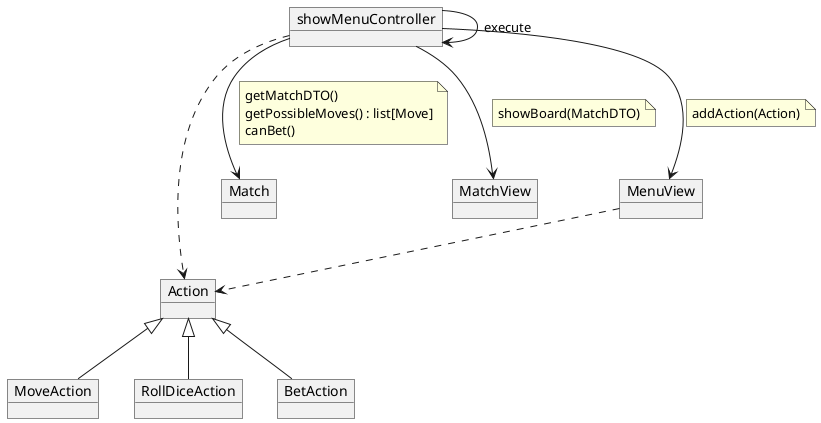 @startuml
object showMenuController
object Match
object MatchView
object MenuView
object Action

object MoveAction
object RollDiceAction
object BetAction

showMenuController ..> Action
MenuView ..> Action

MoveAction -up-|> Action
BetAction -up-|> Action
RollDiceAction -up-|> Action

showMenuController --> showMenuController : execute
showMenuController --> Match
note on link
  getMatchDTO()
  getPossibleMoves() : list[Move]
  canBet()
end note

showMenuController --> MatchView
note on link
  showBoard(MatchDTO)
end note

showMenuController --> MenuView
note on link
  addAction(Action)
end note
@enduml
